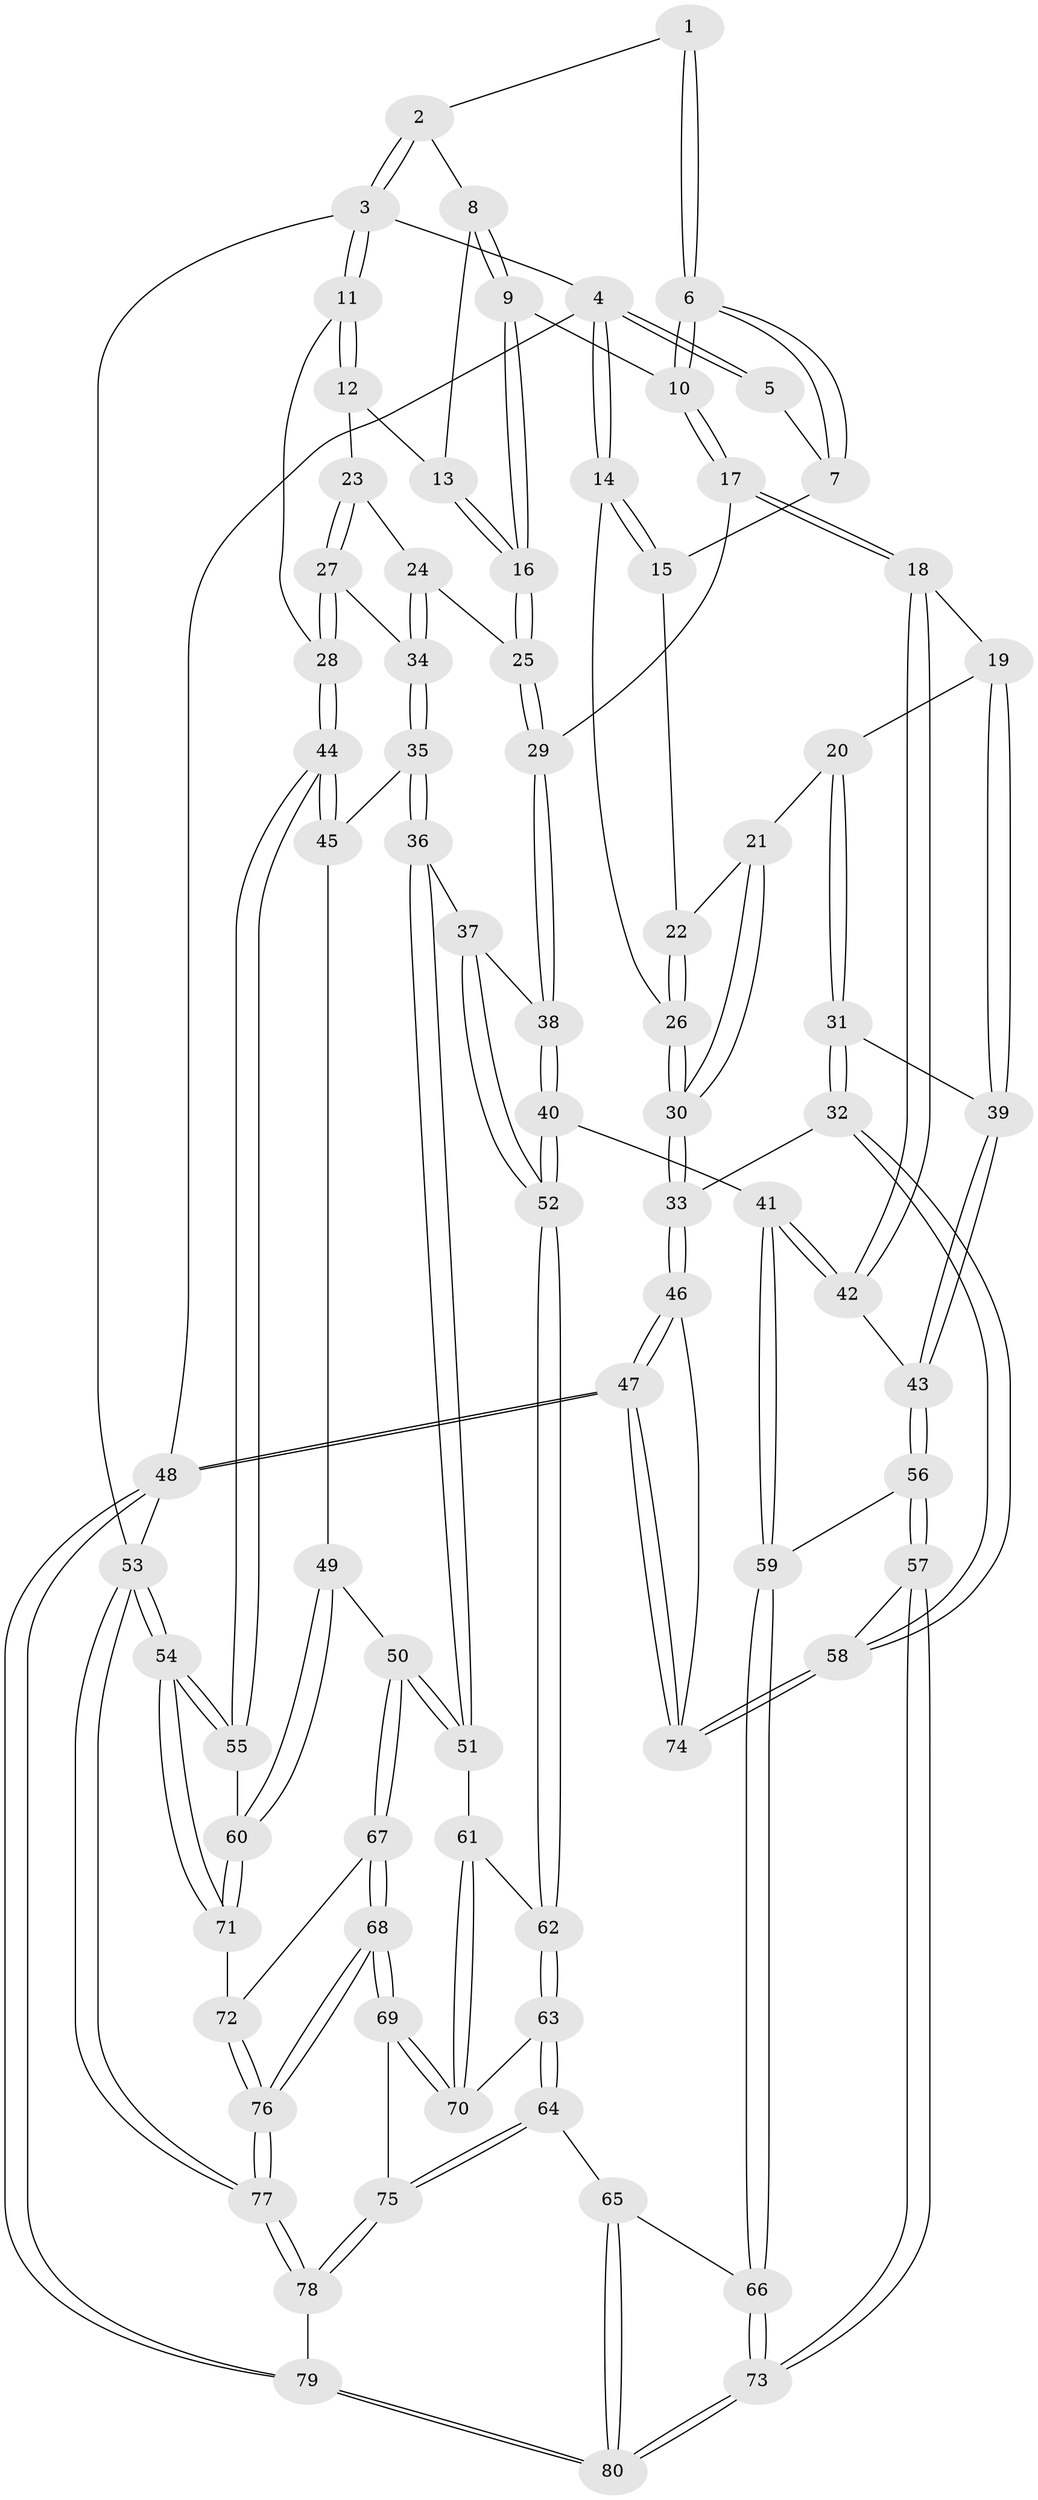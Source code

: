 // coarse degree distribution, {2: 0.03571428571428571, 5: 0.44642857142857145, 6: 0.08928571428571429, 3: 0.05357142857142857, 4: 0.32142857142857145, 8: 0.017857142857142856, 1: 0.017857142857142856, 7: 0.017857142857142856}
// Generated by graph-tools (version 1.1) at 2025/05/03/04/25 22:05:55]
// undirected, 80 vertices, 197 edges
graph export_dot {
graph [start="1"]
  node [color=gray90,style=filled];
  1 [pos="+0.3934813466501956+0"];
  2 [pos="+0.8783739436065165+0"];
  3 [pos="+1+0"];
  4 [pos="+0+0"];
  5 [pos="+0.24438961002836526+0"];
  6 [pos="+0.4336995527610135+0.1493494461553628"];
  7 [pos="+0.19170688258996998+0.14147085939426504"];
  8 [pos="+0.812889561189915+0"];
  9 [pos="+0.49293927484604766+0.15739115661679728"];
  10 [pos="+0.4355672681673287+0.15224772646554047"];
  11 [pos="+1+0.24721875659770837"];
  12 [pos="+0.8546255850823061+0.1761483809612641"];
  13 [pos="+0.7985098016144269+0.10157995382954636"];
  14 [pos="+0+0"];
  15 [pos="+0.18378415663675682+0.14686496198551893"];
  16 [pos="+0.6726885560511098+0.2557428699633045"];
  17 [pos="+0.37458001151347897+0.3772116606174261"];
  18 [pos="+0.34984556271786427+0.3875281652998425"];
  19 [pos="+0.3345698386004064+0.38643192038098545"];
  20 [pos="+0.21448172862010398+0.3165324666673687"];
  21 [pos="+0.13828831480707623+0.2685833499628886"];
  22 [pos="+0.16212766181092944+0.1943809441027418"];
  23 [pos="+0.8716424513785599+0.2537652862872618"];
  24 [pos="+0.6994655919962075+0.3472580836864304"];
  25 [pos="+0.6863053876138128+0.3323775362975221"];
  26 [pos="+0+0"];
  27 [pos="+0.9635184941507854+0.3703614183309139"];
  28 [pos="+1+0.38970313714227867"];
  29 [pos="+0.44521080155214593+0.4162465121503494"];
  30 [pos="+0+0.3919622510842154"];
  31 [pos="+0.050033067117872795+0.5529369146030394"];
  32 [pos="+0+0.515344716094662"];
  33 [pos="+0+0.5061488120356343"];
  34 [pos="+0.7582843409870001+0.4511530517499331"];
  35 [pos="+0.7495536862470293+0.4941344482221665"];
  36 [pos="+0.700802222994283+0.6079121404758939"];
  37 [pos="+0.5978214904840883+0.5701894168294644"];
  38 [pos="+0.48616496889269406+0.48061952838599264"];
  39 [pos="+0.06004462529630102+0.5552310344968986"];
  40 [pos="+0.3877908001193801+0.6841159620374654"];
  41 [pos="+0.369800761465314+0.6816311819162448"];
  42 [pos="+0.30976328430231836+0.6205145769907873"];
  43 [pos="+0.15537195440013468+0.6307411797415697"];
  44 [pos="+1+0.5042996459703173"];
  45 [pos="+1+0.5651546826695023"];
  46 [pos="+0+0.608243451698332"];
  47 [pos="+0+1"];
  48 [pos="+0+1"];
  49 [pos="+0.8614742247699374+0.6640154133812963"];
  50 [pos="+0.7034484529935114+0.6175249713630682"];
  51 [pos="+0.7032746339432001+0.6173483263830384"];
  52 [pos="+0.39757915790454146+0.6889042003251613"];
  53 [pos="+1+1"];
  54 [pos="+1+1"];
  55 [pos="+1+0.6284491957568449"];
  56 [pos="+0.16104288373251155+0.6758664694957323"];
  57 [pos="+0.15958398745280153+0.8520328766395953"];
  58 [pos="+0.1580912146018953+0.8524828320843706"];
  59 [pos="+0.30883868116783997+0.7618375111804925"];
  60 [pos="+0.9172326524041405+0.738493394129452"];
  61 [pos="+0.6683534831951944+0.6519858985608209"];
  62 [pos="+0.4224661656826951+0.7150720500537854"];
  63 [pos="+0.467742626489852+0.7916647419102921"];
  64 [pos="+0.44933092960431176+0.8517332820175063"];
  65 [pos="+0.424410201661155+0.8606626178367129"];
  66 [pos="+0.2655528183247546+0.8461037460035463"];
  67 [pos="+0.7449266114503643+0.7886113688803745"];
  68 [pos="+0.6829366560908913+0.9482361028091582"];
  69 [pos="+0.6312536683582215+0.9085624822389025"];
  70 [pos="+0.5730198912471671+0.7799491161054739"];
  71 [pos="+0.915736511411706+0.8099921529637285"];
  72 [pos="+0.8798218235307309+0.8333607338832858"];
  73 [pos="+0.2281087890962768+0.8730216882391152"];
  74 [pos="+0.13341267820370703+0.8637632247190474"];
  75 [pos="+0.4840441091565241+0.9032665774882676"];
  76 [pos="+0.7697391042773246+1"];
  77 [pos="+0.7767084751781647+1"];
  78 [pos="+0.44096102928141717+1"];
  79 [pos="+0.3467715412528287+1"];
  80 [pos="+0.31049209465972855+1"];
  1 -- 2;
  1 -- 6;
  1 -- 6;
  2 -- 3;
  2 -- 3;
  2 -- 8;
  3 -- 4;
  3 -- 11;
  3 -- 11;
  3 -- 53;
  4 -- 5;
  4 -- 5;
  4 -- 14;
  4 -- 14;
  4 -- 48;
  5 -- 7;
  6 -- 7;
  6 -- 7;
  6 -- 10;
  6 -- 10;
  7 -- 15;
  8 -- 9;
  8 -- 9;
  8 -- 13;
  9 -- 10;
  9 -- 16;
  9 -- 16;
  10 -- 17;
  10 -- 17;
  11 -- 12;
  11 -- 12;
  11 -- 28;
  12 -- 13;
  12 -- 23;
  13 -- 16;
  13 -- 16;
  14 -- 15;
  14 -- 15;
  14 -- 26;
  15 -- 22;
  16 -- 25;
  16 -- 25;
  17 -- 18;
  17 -- 18;
  17 -- 29;
  18 -- 19;
  18 -- 42;
  18 -- 42;
  19 -- 20;
  19 -- 39;
  19 -- 39;
  20 -- 21;
  20 -- 31;
  20 -- 31;
  21 -- 22;
  21 -- 30;
  21 -- 30;
  22 -- 26;
  22 -- 26;
  23 -- 24;
  23 -- 27;
  23 -- 27;
  24 -- 25;
  24 -- 34;
  24 -- 34;
  25 -- 29;
  25 -- 29;
  26 -- 30;
  26 -- 30;
  27 -- 28;
  27 -- 28;
  27 -- 34;
  28 -- 44;
  28 -- 44;
  29 -- 38;
  29 -- 38;
  30 -- 33;
  30 -- 33;
  31 -- 32;
  31 -- 32;
  31 -- 39;
  32 -- 33;
  32 -- 58;
  32 -- 58;
  33 -- 46;
  33 -- 46;
  34 -- 35;
  34 -- 35;
  35 -- 36;
  35 -- 36;
  35 -- 45;
  36 -- 37;
  36 -- 51;
  36 -- 51;
  37 -- 38;
  37 -- 52;
  37 -- 52;
  38 -- 40;
  38 -- 40;
  39 -- 43;
  39 -- 43;
  40 -- 41;
  40 -- 52;
  40 -- 52;
  41 -- 42;
  41 -- 42;
  41 -- 59;
  41 -- 59;
  42 -- 43;
  43 -- 56;
  43 -- 56;
  44 -- 45;
  44 -- 45;
  44 -- 55;
  44 -- 55;
  45 -- 49;
  46 -- 47;
  46 -- 47;
  46 -- 74;
  47 -- 48;
  47 -- 48;
  47 -- 74;
  47 -- 74;
  48 -- 79;
  48 -- 79;
  48 -- 53;
  49 -- 50;
  49 -- 60;
  49 -- 60;
  50 -- 51;
  50 -- 51;
  50 -- 67;
  50 -- 67;
  51 -- 61;
  52 -- 62;
  52 -- 62;
  53 -- 54;
  53 -- 54;
  53 -- 77;
  53 -- 77;
  54 -- 55;
  54 -- 55;
  54 -- 71;
  54 -- 71;
  55 -- 60;
  56 -- 57;
  56 -- 57;
  56 -- 59;
  57 -- 58;
  57 -- 73;
  57 -- 73;
  58 -- 74;
  58 -- 74;
  59 -- 66;
  59 -- 66;
  60 -- 71;
  60 -- 71;
  61 -- 62;
  61 -- 70;
  61 -- 70;
  62 -- 63;
  62 -- 63;
  63 -- 64;
  63 -- 64;
  63 -- 70;
  64 -- 65;
  64 -- 75;
  64 -- 75;
  65 -- 66;
  65 -- 80;
  65 -- 80;
  66 -- 73;
  66 -- 73;
  67 -- 68;
  67 -- 68;
  67 -- 72;
  68 -- 69;
  68 -- 69;
  68 -- 76;
  68 -- 76;
  69 -- 70;
  69 -- 70;
  69 -- 75;
  71 -- 72;
  72 -- 76;
  72 -- 76;
  73 -- 80;
  73 -- 80;
  75 -- 78;
  75 -- 78;
  76 -- 77;
  76 -- 77;
  77 -- 78;
  77 -- 78;
  78 -- 79;
  79 -- 80;
  79 -- 80;
}
